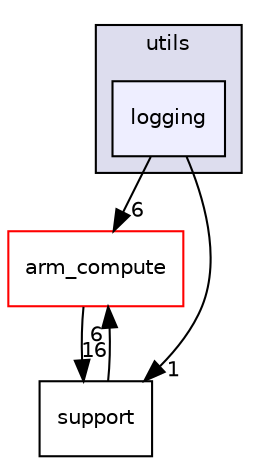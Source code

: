 digraph "src/core/utils/logging" {
  compound=true
  node [ fontsize="10", fontname="Helvetica"];
  edge [ labelfontsize="10", labelfontname="Helvetica"];
  subgraph clusterdir_a8053b3d69cfefb2b2e6ec7bf9dd5c1a {
    graph [ bgcolor="#ddddee", pencolor="black", label="utils" fontname="Helvetica", fontsize="10", URL="dir_a8053b3d69cfefb2b2e6ec7bf9dd5c1a.xhtml"]
  dir_dbfe0e4196f53fa51766229f36f19f00 [shape=box, label="logging", style="filled", fillcolor="#eeeeff", pencolor="black", URL="dir_dbfe0e4196f53fa51766229f36f19f00.xhtml"];
  }
  dir_214608ef36d61442cb2b0c1c4e9a7def [shape=box label="arm_compute" fillcolor="white" style="filled" color="red" URL="dir_214608ef36d61442cb2b0c1c4e9a7def.xhtml"];
  dir_5815af820a9cc9481f1d0990a0d60286 [shape=box label="support" URL="dir_5815af820a9cc9481f1d0990a0d60286.xhtml"];
  dir_dbfe0e4196f53fa51766229f36f19f00->dir_214608ef36d61442cb2b0c1c4e9a7def [headlabel="6", labeldistance=1.5 headhref="dir_000098_000000.xhtml"];
  dir_dbfe0e4196f53fa51766229f36f19f00->dir_5815af820a9cc9481f1d0990a0d60286 [headlabel="1", labeldistance=1.5 headhref="dir_000098_000031.xhtml"];
  dir_214608ef36d61442cb2b0c1c4e9a7def->dir_5815af820a9cc9481f1d0990a0d60286 [headlabel="16", labeldistance=1.5 headhref="dir_000000_000031.xhtml"];
  dir_5815af820a9cc9481f1d0990a0d60286->dir_214608ef36d61442cb2b0c1c4e9a7def [headlabel="6", labeldistance=1.5 headhref="dir_000031_000000.xhtml"];
}
